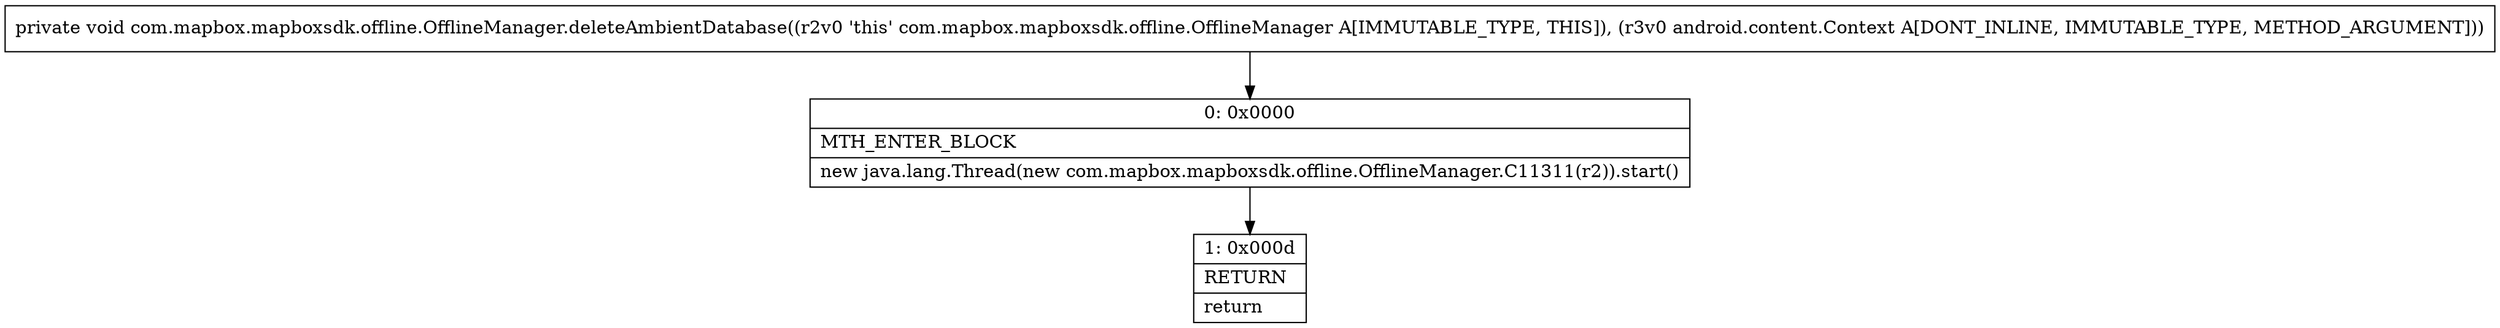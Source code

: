 digraph "CFG forcom.mapbox.mapboxsdk.offline.OfflineManager.deleteAmbientDatabase(Landroid\/content\/Context;)V" {
Node_0 [shape=record,label="{0\:\ 0x0000|MTH_ENTER_BLOCK\l|new java.lang.Thread(new com.mapbox.mapboxsdk.offline.OfflineManager.C11311(r2)).start()\l}"];
Node_1 [shape=record,label="{1\:\ 0x000d|RETURN\l|return\l}"];
MethodNode[shape=record,label="{private void com.mapbox.mapboxsdk.offline.OfflineManager.deleteAmbientDatabase((r2v0 'this' com.mapbox.mapboxsdk.offline.OfflineManager A[IMMUTABLE_TYPE, THIS]), (r3v0 android.content.Context A[DONT_INLINE, IMMUTABLE_TYPE, METHOD_ARGUMENT])) }"];
MethodNode -> Node_0;
Node_0 -> Node_1;
}

